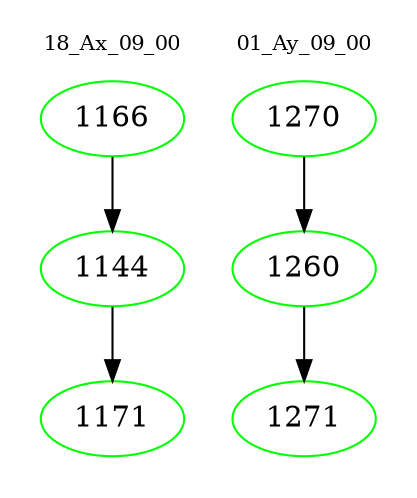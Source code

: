 digraph{
subgraph cluster_0 {
color = white
label = "18_Ax_09_00";
fontsize=10;
T0_1166 [label="1166", color="green"]
T0_1166 -> T0_1144 [color="black"]
T0_1144 [label="1144", color="green"]
T0_1144 -> T0_1171 [color="black"]
T0_1171 [label="1171", color="green"]
}
subgraph cluster_1 {
color = white
label = "01_Ay_09_00";
fontsize=10;
T1_1270 [label="1270", color="green"]
T1_1270 -> T1_1260 [color="black"]
T1_1260 [label="1260", color="green"]
T1_1260 -> T1_1271 [color="black"]
T1_1271 [label="1271", color="green"]
}
}
